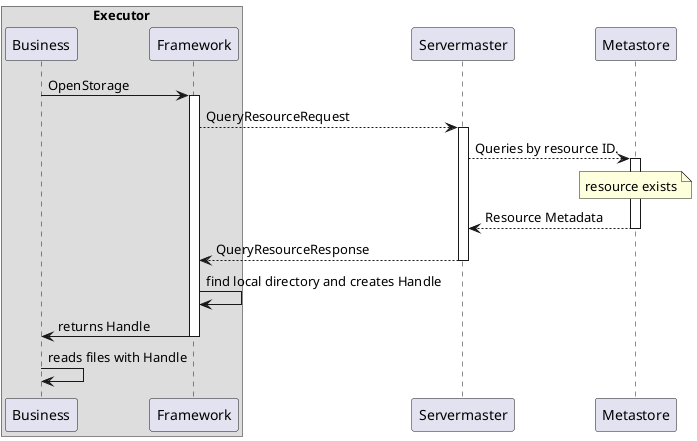 @startuml
box Executor
participant Business
participant Framework
end box

participant Servermaster
participant Metastore


Business -> Framework ++: OpenStorage
Framework --> Servermaster ++: QueryResourceRequest
Servermaster --> Metastore ++: Queries by resource ID.
note over Metastore: resource exists
Metastore --> Servermaster --: Resource Metadata
Servermaster --> Framework --: QueryResourceResponse

Framework -> Framework: find local directory and creates Handle
Framework -> Business --: returns Handle

Business -> Business: reads files with Handle
@enduml